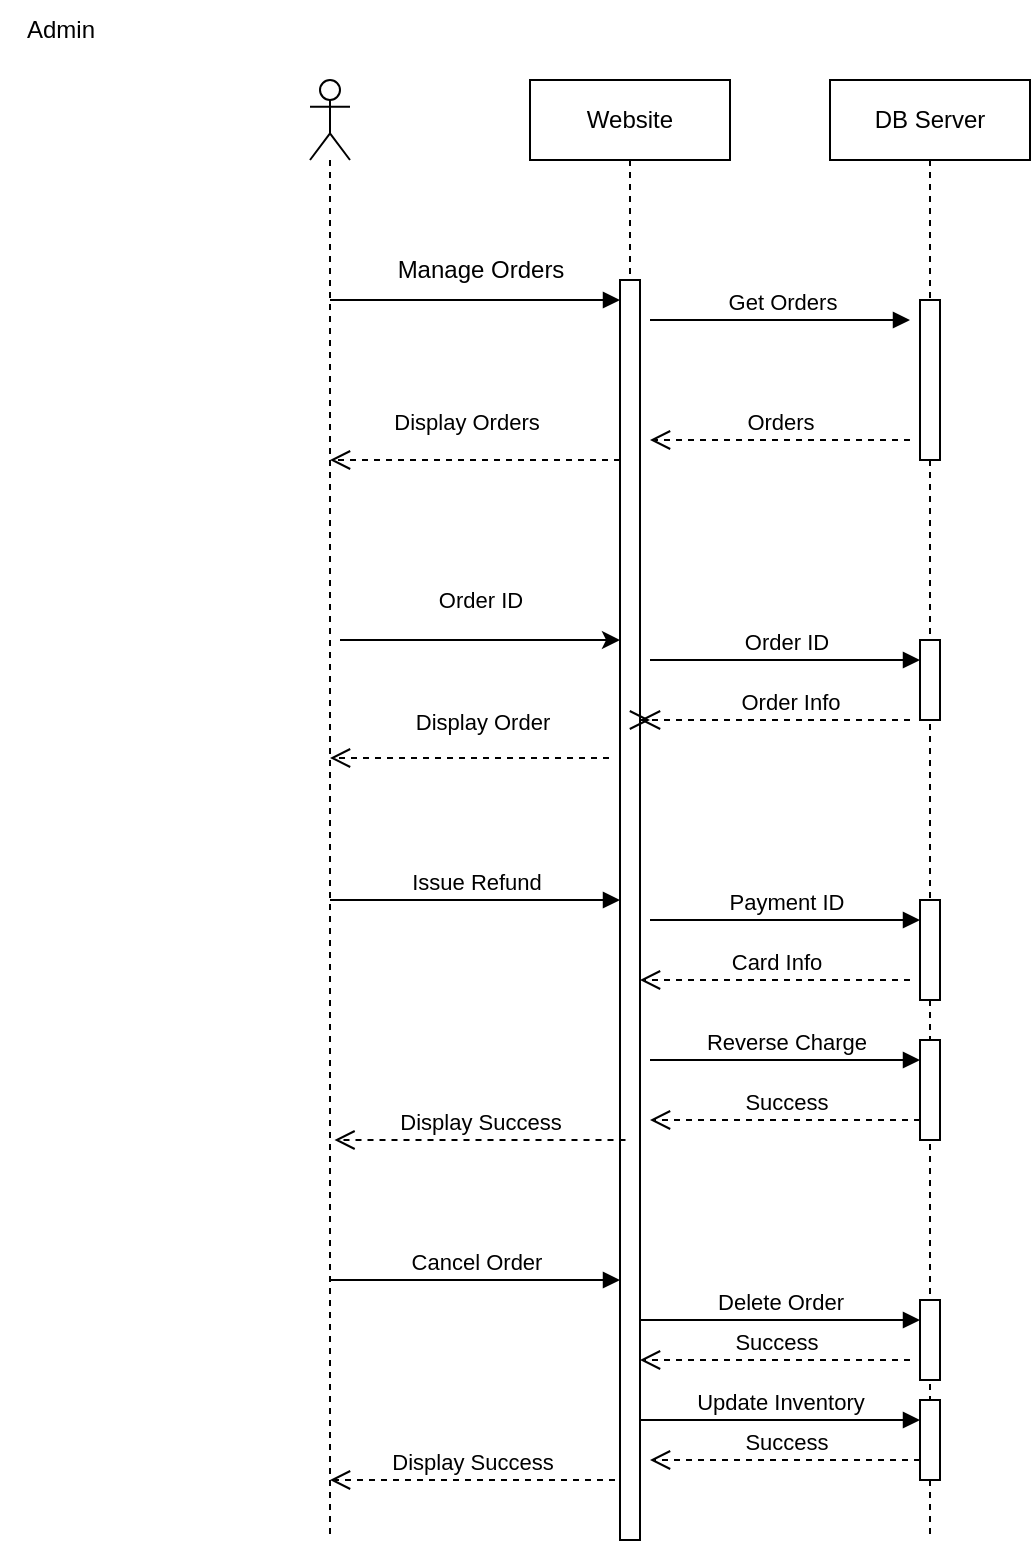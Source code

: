 <mxfile version="24.7.16">
  <diagram name="Page-1" id="SqGpKZy3rk-pt0Fl035s">
    <mxGraphModel dx="1434" dy="778" grid="1" gridSize="10" guides="1" tooltips="1" connect="1" arrows="1" fold="1" page="1" pageScale="1" pageWidth="850" pageHeight="1100" math="0" shadow="0">
      <root>
        <mxCell id="0" />
        <mxCell id="1" parent="0" />
        <mxCell id="9qEvB95c6-eQE3mT2UkR-4" value="Website" style="shape=umlLifeline;perimeter=lifelinePerimeter;whiteSpace=wrap;html=1;container=1;dropTarget=0;collapsible=0;recursiveResize=0;outlineConnect=0;portConstraint=eastwest;newEdgeStyle={&quot;curved&quot;:0,&quot;rounded&quot;:0};" vertex="1" parent="1">
          <mxGeometry x="355" y="40" width="100" height="730" as="geometry" />
        </mxCell>
        <mxCell id="9qEvB95c6-eQE3mT2UkR-8" value="" style="html=1;points=[[0,0,0,0,5],[0,1,0,0,-5],[1,0,0,0,5],[1,1,0,0,-5]];perimeter=orthogonalPerimeter;outlineConnect=0;targetShapes=umlLifeline;portConstraint=eastwest;newEdgeStyle={&quot;curved&quot;:0,&quot;rounded&quot;:0};" vertex="1" parent="9qEvB95c6-eQE3mT2UkR-4">
          <mxGeometry x="45" y="100" width="10" height="630" as="geometry" />
        </mxCell>
        <mxCell id="9qEvB95c6-eQE3mT2UkR-5" value="DB Server" style="shape=umlLifeline;perimeter=lifelinePerimeter;whiteSpace=wrap;html=1;container=1;dropTarget=0;collapsible=0;recursiveResize=0;outlineConnect=0;portConstraint=eastwest;newEdgeStyle={&quot;curved&quot;:0,&quot;rounded&quot;:0};" vertex="1" parent="1">
          <mxGeometry x="505" y="40" width="100" height="730" as="geometry" />
        </mxCell>
        <mxCell id="9qEvB95c6-eQE3mT2UkR-11" value="" style="html=1;points=[[0,0,0,0,5],[0,1,0,0,-5],[1,0,0,0,5],[1,1,0,0,-5]];perimeter=orthogonalPerimeter;outlineConnect=0;targetShapes=umlLifeline;portConstraint=eastwest;newEdgeStyle={&quot;curved&quot;:0,&quot;rounded&quot;:0};" vertex="1" parent="9qEvB95c6-eQE3mT2UkR-5">
          <mxGeometry x="45" y="110" width="10" height="80" as="geometry" />
        </mxCell>
        <mxCell id="9qEvB95c6-eQE3mT2UkR-19" value="" style="html=1;points=[[0,0,0,0,5],[0,1,0,0,-5],[1,0,0,0,5],[1,1,0,0,-5]];perimeter=orthogonalPerimeter;outlineConnect=0;targetShapes=umlLifeline;portConstraint=eastwest;newEdgeStyle={&quot;curved&quot;:0,&quot;rounded&quot;:0};" vertex="1" parent="9qEvB95c6-eQE3mT2UkR-5">
          <mxGeometry x="45" y="280" width="10" height="40" as="geometry" />
        </mxCell>
        <mxCell id="9qEvB95c6-eQE3mT2UkR-35" value="" style="html=1;points=[[0,0,0,0,5],[0,1,0,0,-5],[1,0,0,0,5],[1,1,0,0,-5]];perimeter=orthogonalPerimeter;outlineConnect=0;targetShapes=umlLifeline;portConstraint=eastwest;newEdgeStyle={&quot;curved&quot;:0,&quot;rounded&quot;:0};" vertex="1" parent="9qEvB95c6-eQE3mT2UkR-5">
          <mxGeometry x="45" y="410" width="10" height="50" as="geometry" />
        </mxCell>
        <mxCell id="9qEvB95c6-eQE3mT2UkR-37" value="" style="html=1;points=[[0,0,0,0,5],[0,1,0,0,-5],[1,0,0,0,5],[1,1,0,0,-5]];perimeter=orthogonalPerimeter;outlineConnect=0;targetShapes=umlLifeline;portConstraint=eastwest;newEdgeStyle={&quot;curved&quot;:0,&quot;rounded&quot;:0};" vertex="1" parent="9qEvB95c6-eQE3mT2UkR-5">
          <mxGeometry x="45" y="480" width="10" height="50" as="geometry" />
        </mxCell>
        <mxCell id="9qEvB95c6-eQE3mT2UkR-44" value="" style="html=1;points=[[0,0,0,0,5],[0,1,0,0,-5],[1,0,0,0,5],[1,1,0,0,-5]];perimeter=orthogonalPerimeter;outlineConnect=0;targetShapes=umlLifeline;portConstraint=eastwest;newEdgeStyle={&quot;curved&quot;:0,&quot;rounded&quot;:0};" vertex="1" parent="9qEvB95c6-eQE3mT2UkR-5">
          <mxGeometry x="45" y="610" width="10" height="40" as="geometry" />
        </mxCell>
        <mxCell id="9qEvB95c6-eQE3mT2UkR-46" value="" style="html=1;points=[[0,0,0,0,5],[0,1,0,0,-5],[1,0,0,0,5],[1,1,0,0,-5]];perimeter=orthogonalPerimeter;outlineConnect=0;targetShapes=umlLifeline;portConstraint=eastwest;newEdgeStyle={&quot;curved&quot;:0,&quot;rounded&quot;:0};" vertex="1" parent="9qEvB95c6-eQE3mT2UkR-5">
          <mxGeometry x="45" y="660" width="10" height="40" as="geometry" />
        </mxCell>
        <mxCell id="9qEvB95c6-eQE3mT2UkR-9" value="" style="html=1;verticalAlign=bottom;endArrow=block;curved=0;rounded=0;" edge="1" parent="1" target="9qEvB95c6-eQE3mT2UkR-8">
          <mxGeometry width="80" relative="1" as="geometry">
            <mxPoint x="255" y="150" as="sourcePoint" />
            <mxPoint x="405" y="150" as="targetPoint" />
          </mxGeometry>
        </mxCell>
        <mxCell id="9qEvB95c6-eQE3mT2UkR-10" value="&lt;div&gt;Get Orders&lt;/div&gt;" style="html=1;verticalAlign=bottom;endArrow=block;curved=0;rounded=0;" edge="1" parent="1">
          <mxGeometry x="0.004" width="80" relative="1" as="geometry">
            <mxPoint x="415" y="160" as="sourcePoint" />
            <mxPoint x="545" y="160" as="targetPoint" />
            <Array as="points">
              <mxPoint x="485" y="160" />
            </Array>
            <mxPoint as="offset" />
          </mxGeometry>
        </mxCell>
        <mxCell id="9qEvB95c6-eQE3mT2UkR-12" value="&lt;div&gt;Orders&lt;/div&gt;" style="html=1;verticalAlign=bottom;endArrow=open;dashed=1;endSize=8;curved=0;rounded=0;" edge="1" parent="1">
          <mxGeometry relative="1" as="geometry">
            <mxPoint x="545" y="220" as="sourcePoint" />
            <mxPoint x="415" y="220" as="targetPoint" />
          </mxGeometry>
        </mxCell>
        <mxCell id="9qEvB95c6-eQE3mT2UkR-13" value="Display Orders" style="html=1;verticalAlign=bottom;endArrow=open;dashed=1;endSize=8;curved=0;rounded=0;" edge="1" parent="1" target="9qEvB95c6-eQE3mT2UkR-27">
          <mxGeometry x="0.071" y="-10" relative="1" as="geometry">
            <mxPoint x="400" y="230" as="sourcePoint" />
            <mxPoint x="260" y="230" as="targetPoint" />
            <mxPoint as="offset" />
          </mxGeometry>
        </mxCell>
        <mxCell id="9qEvB95c6-eQE3mT2UkR-16" style="edgeStyle=orthogonalEdgeStyle;rounded=0;orthogonalLoop=1;jettySize=auto;html=1;curved=0;" edge="1" parent="1">
          <mxGeometry relative="1" as="geometry">
            <mxPoint x="260" y="320" as="sourcePoint" />
            <mxPoint x="400" y="320" as="targetPoint" />
          </mxGeometry>
        </mxCell>
        <mxCell id="9qEvB95c6-eQE3mT2UkR-17" value="Order ID" style="edgeLabel;html=1;align=center;verticalAlign=middle;resizable=0;points=[];" vertex="1" connectable="0" parent="9qEvB95c6-eQE3mT2UkR-16">
          <mxGeometry x="-0.157" y="2" relative="1" as="geometry">
            <mxPoint x="11" y="-18" as="offset" />
          </mxGeometry>
        </mxCell>
        <mxCell id="9qEvB95c6-eQE3mT2UkR-18" value="Order ID" style="html=1;verticalAlign=bottom;endArrow=block;curved=0;rounded=0;" edge="1" parent="1" target="9qEvB95c6-eQE3mT2UkR-19">
          <mxGeometry width="80" relative="1" as="geometry">
            <mxPoint x="415" y="330" as="sourcePoint" />
            <mxPoint x="535" y="330" as="targetPoint" />
          </mxGeometry>
        </mxCell>
        <mxCell id="9qEvB95c6-eQE3mT2UkR-20" value="Order Info" style="html=1;verticalAlign=bottom;endArrow=open;dashed=1;endSize=8;curved=0;rounded=0;endFill=0;" edge="1" parent="1">
          <mxGeometry x="1" y="70" relative="1" as="geometry">
            <mxPoint x="410" y="360" as="sourcePoint" />
            <mxPoint x="415" y="360" as="targetPoint" />
            <mxPoint x="70" y="70" as="offset" />
          </mxGeometry>
        </mxCell>
        <mxCell id="9qEvB95c6-eQE3mT2UkR-21" value="Display Order" style="html=1;verticalAlign=bottom;endArrow=open;dashed=1;endSize=8;curved=0;rounded=0;" edge="1" parent="1" target="9qEvB95c6-eQE3mT2UkR-27">
          <mxGeometry x="-0.07" y="-9" relative="1" as="geometry">
            <mxPoint x="394.5" y="379" as="sourcePoint" />
            <mxPoint x="245" y="379" as="targetPoint" />
            <mxPoint x="1" as="offset" />
          </mxGeometry>
        </mxCell>
        <mxCell id="9qEvB95c6-eQE3mT2UkR-26" value="" style="html=1;verticalAlign=bottom;endArrow=open;dashed=1;endSize=8;curved=0;rounded=0;" edge="1" parent="1" target="9qEvB95c6-eQE3mT2UkR-8">
          <mxGeometry relative="1" as="geometry">
            <mxPoint x="545" y="360" as="sourcePoint" />
            <mxPoint x="410" y="360" as="targetPoint" />
          </mxGeometry>
        </mxCell>
        <mxCell id="9qEvB95c6-eQE3mT2UkR-27" value="" style="shape=umlLifeline;perimeter=lifelinePerimeter;whiteSpace=wrap;html=1;container=1;dropTarget=0;collapsible=0;recursiveResize=0;outlineConnect=0;portConstraint=eastwest;newEdgeStyle={&quot;curved&quot;:0,&quot;rounded&quot;:0};participant=umlActor;" vertex="1" parent="1">
          <mxGeometry x="245" y="40" width="20" height="730" as="geometry" />
        </mxCell>
        <mxCell id="9qEvB95c6-eQE3mT2UkR-28" value="Admin" style="text;html=1;align=center;verticalAlign=middle;resizable=0;points=[];autosize=1;strokeColor=none;fillColor=none;" vertex="1" parent="1">
          <mxGeometry x="90" width="60" height="30" as="geometry" />
        </mxCell>
        <mxCell id="9qEvB95c6-eQE3mT2UkR-29" value="&lt;div&gt;Manage Orders&lt;/div&gt;" style="text;html=1;align=center;verticalAlign=middle;resizable=0;points=[];autosize=1;strokeColor=none;fillColor=none;" vertex="1" parent="1">
          <mxGeometry x="275" y="120" width="110" height="30" as="geometry" />
        </mxCell>
        <mxCell id="9qEvB95c6-eQE3mT2UkR-31" value="Issue Refund" style="html=1;verticalAlign=bottom;endArrow=block;curved=0;rounded=0;" edge="1" parent="1" target="9qEvB95c6-eQE3mT2UkR-8">
          <mxGeometry x="0.003" width="80" relative="1" as="geometry">
            <mxPoint x="255" y="450" as="sourcePoint" />
            <mxPoint x="385" y="450" as="targetPoint" />
            <mxPoint as="offset" />
          </mxGeometry>
        </mxCell>
        <mxCell id="9qEvB95c6-eQE3mT2UkR-34" value="Payment ID" style="html=1;verticalAlign=bottom;endArrow=block;curved=0;rounded=0;" edge="1" parent="1" target="9qEvB95c6-eQE3mT2UkR-35">
          <mxGeometry width="80" relative="1" as="geometry">
            <mxPoint x="415" y="460" as="sourcePoint" />
            <mxPoint x="535" y="460" as="targetPoint" />
          </mxGeometry>
        </mxCell>
        <mxCell id="9qEvB95c6-eQE3mT2UkR-36" value="Card Info" style="html=1;verticalAlign=bottom;endArrow=open;dashed=1;endSize=8;curved=0;rounded=0;" edge="1" parent="1" target="9qEvB95c6-eQE3mT2UkR-8">
          <mxGeometry relative="1" as="geometry">
            <mxPoint x="545" y="490" as="sourcePoint" />
            <mxPoint x="435" y="490" as="targetPoint" />
          </mxGeometry>
        </mxCell>
        <mxCell id="9qEvB95c6-eQE3mT2UkR-38" value="Reverse Charge" style="html=1;verticalAlign=bottom;endArrow=block;curved=0;rounded=0;" edge="1" parent="1" target="9qEvB95c6-eQE3mT2UkR-37">
          <mxGeometry width="80" relative="1" as="geometry">
            <mxPoint x="415" y="530" as="sourcePoint" />
            <mxPoint x="495" y="530" as="targetPoint" />
          </mxGeometry>
        </mxCell>
        <mxCell id="9qEvB95c6-eQE3mT2UkR-40" value="Success" style="html=1;verticalAlign=bottom;endArrow=open;dashed=1;endSize=8;curved=0;rounded=0;" edge="1" parent="1">
          <mxGeometry relative="1" as="geometry">
            <mxPoint x="550" y="560" as="sourcePoint" />
            <mxPoint x="415" y="560" as="targetPoint" />
          </mxGeometry>
        </mxCell>
        <mxCell id="9qEvB95c6-eQE3mT2UkR-41" value="Display Success" style="html=1;verticalAlign=bottom;endArrow=open;dashed=1;endSize=8;curved=0;rounded=0;" edge="1" parent="1">
          <mxGeometry relative="1" as="geometry">
            <mxPoint x="402.75" y="570" as="sourcePoint" />
            <mxPoint x="257.25" y="570" as="targetPoint" />
          </mxGeometry>
        </mxCell>
        <mxCell id="9qEvB95c6-eQE3mT2UkR-42" value="Cancel Order" style="html=1;verticalAlign=bottom;endArrow=block;curved=0;rounded=0;" edge="1" parent="1" target="9qEvB95c6-eQE3mT2UkR-8">
          <mxGeometry width="80" relative="1" as="geometry">
            <mxPoint x="255" y="640" as="sourcePoint" />
            <mxPoint x="335" y="640" as="targetPoint" />
          </mxGeometry>
        </mxCell>
        <mxCell id="9qEvB95c6-eQE3mT2UkR-43" value="Delete Order" style="html=1;verticalAlign=bottom;endArrow=block;curved=0;rounded=0;" edge="1" parent="1" source="9qEvB95c6-eQE3mT2UkR-8">
          <mxGeometry width="80" relative="1" as="geometry">
            <mxPoint x="435" y="660" as="sourcePoint" />
            <mxPoint x="550" y="660" as="targetPoint" />
          </mxGeometry>
        </mxCell>
        <mxCell id="9qEvB95c6-eQE3mT2UkR-45" value="Success" style="html=1;verticalAlign=bottom;endArrow=open;dashed=1;endSize=8;curved=0;rounded=0;" edge="1" parent="1" target="9qEvB95c6-eQE3mT2UkR-8">
          <mxGeometry relative="1" as="geometry">
            <mxPoint x="545" y="680" as="sourcePoint" />
            <mxPoint x="465" y="680" as="targetPoint" />
          </mxGeometry>
        </mxCell>
        <mxCell id="9qEvB95c6-eQE3mT2UkR-47" value="Update Inventory" style="html=1;verticalAlign=bottom;endArrow=block;curved=0;rounded=0;" edge="1" parent="1" source="9qEvB95c6-eQE3mT2UkR-8" target="9qEvB95c6-eQE3mT2UkR-46">
          <mxGeometry width="80" relative="1" as="geometry">
            <mxPoint x="435" y="710" as="sourcePoint" />
            <mxPoint x="545" y="710" as="targetPoint" />
            <Array as="points">
              <mxPoint x="525" y="710" />
            </Array>
          </mxGeometry>
        </mxCell>
        <mxCell id="9qEvB95c6-eQE3mT2UkR-48" value="Success" style="html=1;verticalAlign=bottom;endArrow=open;dashed=1;endSize=8;curved=0;rounded=0;" edge="1" parent="1">
          <mxGeometry relative="1" as="geometry">
            <mxPoint x="550" y="730" as="sourcePoint" />
            <mxPoint x="415" y="730" as="targetPoint" />
          </mxGeometry>
        </mxCell>
        <mxCell id="9qEvB95c6-eQE3mT2UkR-49" value="Display Success" style="html=1;verticalAlign=bottom;endArrow=open;dashed=1;endSize=8;curved=0;rounded=0;" edge="1" parent="1" target="9qEvB95c6-eQE3mT2UkR-27">
          <mxGeometry relative="1" as="geometry">
            <mxPoint x="397.5" y="740" as="sourcePoint" />
            <mxPoint x="262.5" y="740" as="targetPoint" />
          </mxGeometry>
        </mxCell>
      </root>
    </mxGraphModel>
  </diagram>
</mxfile>
